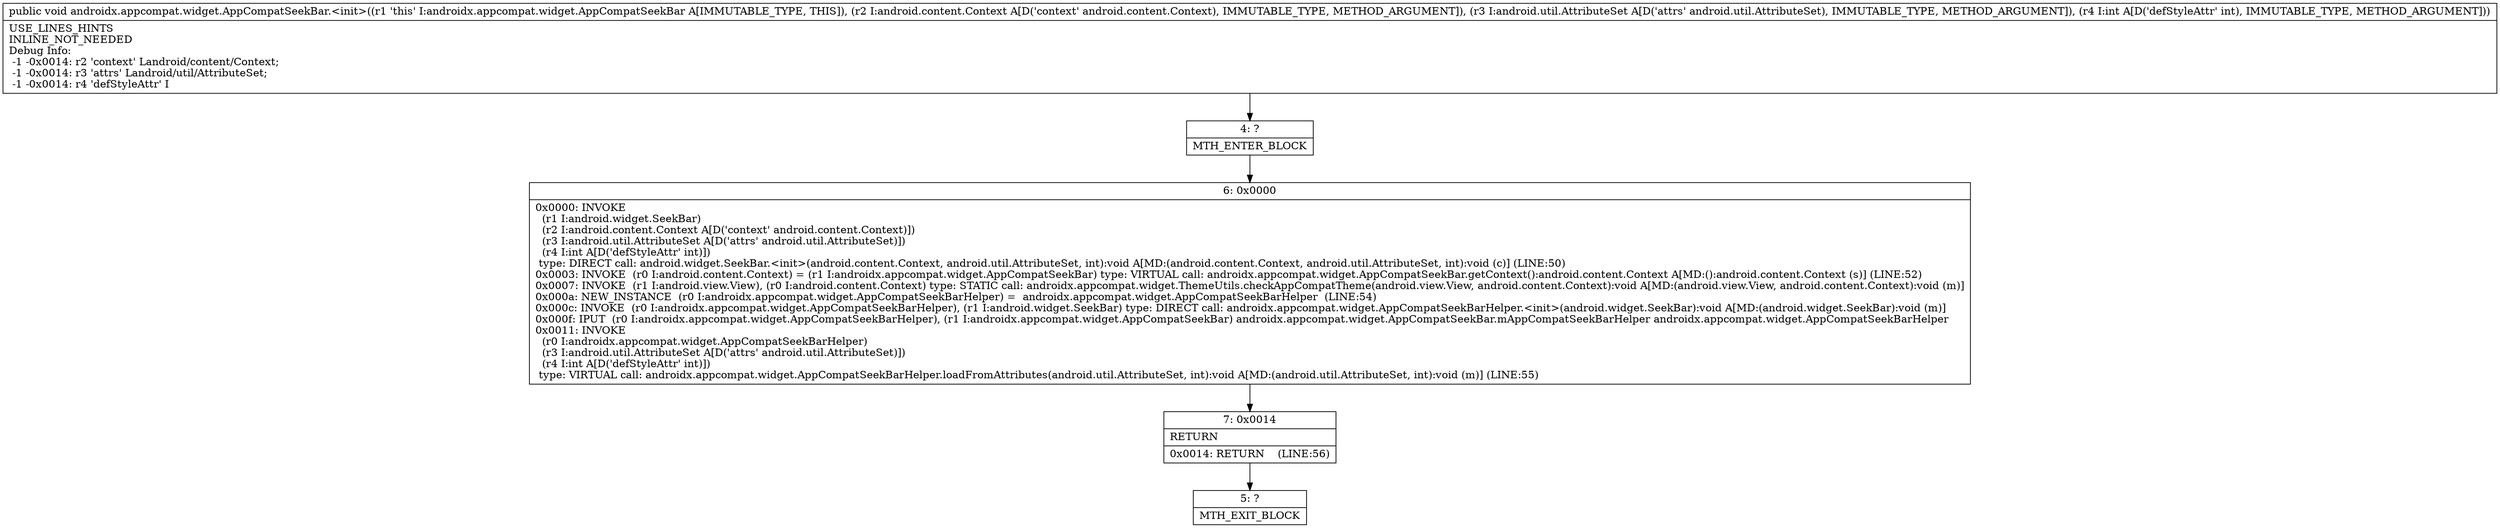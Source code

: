 digraph "CFG forandroidx.appcompat.widget.AppCompatSeekBar.\<init\>(Landroid\/content\/Context;Landroid\/util\/AttributeSet;I)V" {
Node_4 [shape=record,label="{4\:\ ?|MTH_ENTER_BLOCK\l}"];
Node_6 [shape=record,label="{6\:\ 0x0000|0x0000: INVOKE  \l  (r1 I:android.widget.SeekBar)\l  (r2 I:android.content.Context A[D('context' android.content.Context)])\l  (r3 I:android.util.AttributeSet A[D('attrs' android.util.AttributeSet)])\l  (r4 I:int A[D('defStyleAttr' int)])\l type: DIRECT call: android.widget.SeekBar.\<init\>(android.content.Context, android.util.AttributeSet, int):void A[MD:(android.content.Context, android.util.AttributeSet, int):void (c)] (LINE:50)\l0x0003: INVOKE  (r0 I:android.content.Context) = (r1 I:androidx.appcompat.widget.AppCompatSeekBar) type: VIRTUAL call: androidx.appcompat.widget.AppCompatSeekBar.getContext():android.content.Context A[MD:():android.content.Context (s)] (LINE:52)\l0x0007: INVOKE  (r1 I:android.view.View), (r0 I:android.content.Context) type: STATIC call: androidx.appcompat.widget.ThemeUtils.checkAppCompatTheme(android.view.View, android.content.Context):void A[MD:(android.view.View, android.content.Context):void (m)]\l0x000a: NEW_INSTANCE  (r0 I:androidx.appcompat.widget.AppCompatSeekBarHelper) =  androidx.appcompat.widget.AppCompatSeekBarHelper  (LINE:54)\l0x000c: INVOKE  (r0 I:androidx.appcompat.widget.AppCompatSeekBarHelper), (r1 I:android.widget.SeekBar) type: DIRECT call: androidx.appcompat.widget.AppCompatSeekBarHelper.\<init\>(android.widget.SeekBar):void A[MD:(android.widget.SeekBar):void (m)]\l0x000f: IPUT  (r0 I:androidx.appcompat.widget.AppCompatSeekBarHelper), (r1 I:androidx.appcompat.widget.AppCompatSeekBar) androidx.appcompat.widget.AppCompatSeekBar.mAppCompatSeekBarHelper androidx.appcompat.widget.AppCompatSeekBarHelper \l0x0011: INVOKE  \l  (r0 I:androidx.appcompat.widget.AppCompatSeekBarHelper)\l  (r3 I:android.util.AttributeSet A[D('attrs' android.util.AttributeSet)])\l  (r4 I:int A[D('defStyleAttr' int)])\l type: VIRTUAL call: androidx.appcompat.widget.AppCompatSeekBarHelper.loadFromAttributes(android.util.AttributeSet, int):void A[MD:(android.util.AttributeSet, int):void (m)] (LINE:55)\l}"];
Node_7 [shape=record,label="{7\:\ 0x0014|RETURN\l|0x0014: RETURN    (LINE:56)\l}"];
Node_5 [shape=record,label="{5\:\ ?|MTH_EXIT_BLOCK\l}"];
MethodNode[shape=record,label="{public void androidx.appcompat.widget.AppCompatSeekBar.\<init\>((r1 'this' I:androidx.appcompat.widget.AppCompatSeekBar A[IMMUTABLE_TYPE, THIS]), (r2 I:android.content.Context A[D('context' android.content.Context), IMMUTABLE_TYPE, METHOD_ARGUMENT]), (r3 I:android.util.AttributeSet A[D('attrs' android.util.AttributeSet), IMMUTABLE_TYPE, METHOD_ARGUMENT]), (r4 I:int A[D('defStyleAttr' int), IMMUTABLE_TYPE, METHOD_ARGUMENT]))  | USE_LINES_HINTS\lINLINE_NOT_NEEDED\lDebug Info:\l  \-1 \-0x0014: r2 'context' Landroid\/content\/Context;\l  \-1 \-0x0014: r3 'attrs' Landroid\/util\/AttributeSet;\l  \-1 \-0x0014: r4 'defStyleAttr' I\l}"];
MethodNode -> Node_4;Node_4 -> Node_6;
Node_6 -> Node_7;
Node_7 -> Node_5;
}

